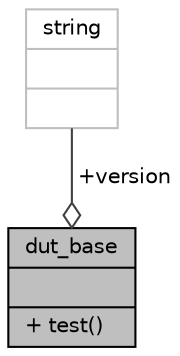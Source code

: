 digraph "dut_base"
{
 // LATEX_PDF_SIZE
  edge [fontname="Helvetica",fontsize="10",labelfontname="Helvetica",labelfontsize="10"];
  node [fontname="Helvetica",fontsize="10",shape=record];
  Node1 [label="{dut_base\n||+ test()\l}",height=0.2,width=0.4,color="black", fillcolor="grey75", style="filled", fontcolor="black",tooltip=" "];
  Node2 -> Node1 [color="grey25",fontsize="10",style="solid",label=" +version" ,arrowhead="odiamond",fontname="Helvetica"];
  Node2 [label="{string\n||}",height=0.2,width=0.4,color="grey75", fillcolor="white", style="filled",tooltip=" "];
}
